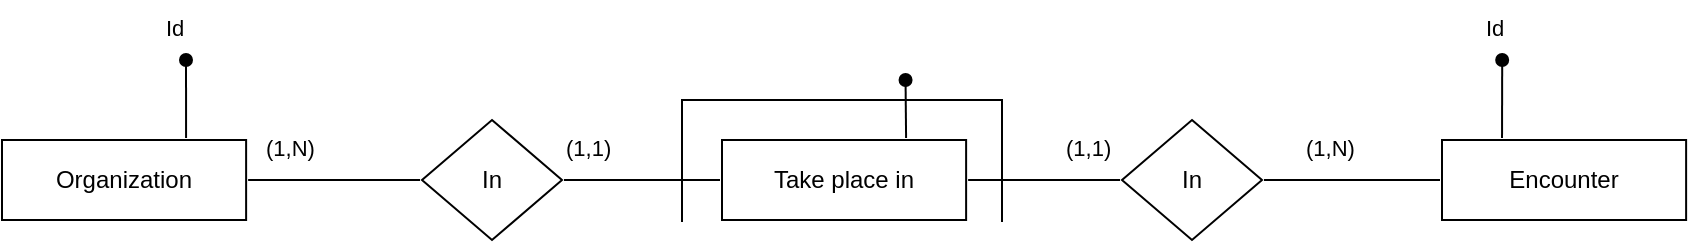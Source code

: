 <mxfile version="27.0.6">
  <diagram name="Pagina-1" id="1gc8Kz1TPsfYE95YT8WI">
    <mxGraphModel dx="946" dy="644" grid="1" gridSize="10" guides="1" tooltips="1" connect="1" arrows="1" fold="1" page="1" pageScale="1" pageWidth="827" pageHeight="1169" math="0" shadow="0">
      <root>
        <mxCell id="0" />
        <mxCell id="1" parent="0" />
        <mxCell id="pkrcJNsSYsQSPAc4JeAs-1" style="edgeStyle=none;rounded=0;orthogonalLoop=1;jettySize=auto;html=1;endArrow=none;startFill=0;" edge="1" parent="1">
          <mxGeometry relative="1" as="geometry">
            <mxPoint x="370" y="301" as="targetPoint" />
            <mxPoint x="530" y="301" as="sourcePoint" />
            <Array as="points">
              <mxPoint x="530" y="240" />
              <mxPoint x="450" y="240" />
              <mxPoint x="370" y="240" />
            </Array>
          </mxGeometry>
        </mxCell>
        <mxCell id="pkrcJNsSYsQSPAc4JeAs-2" style="edgeStyle=none;rounded=0;orthogonalLoop=1;jettySize=auto;html=1;exitX=0.75;exitY=0;exitDx=0;exitDy=0;endArrow=oval;endFill=1;" edge="1" parent="1" source="pkrcJNsSYsQSPAc4JeAs-3">
          <mxGeometry relative="1" as="geometry">
            <mxPoint x="481.778" y="230" as="targetPoint" />
          </mxGeometry>
        </mxCell>
        <mxCell id="pkrcJNsSYsQSPAc4JeAs-3" value="Take place in" style="whiteSpace=wrap;html=1;align=center;perimeterSpacing=1;rounded=0;strokeWidth=1;strokeColor=light-dark(#000000,#000000);fillStyle=solid;gradientColor=none;fillColor=light-dark(#FFFFFF,#FFFFFF);perimeter=rectanglePerimeter;fixDash=0;" vertex="1" parent="1">
          <mxGeometry x="390" y="260" width="122.06" height="40" as="geometry" />
        </mxCell>
        <mxCell id="pkrcJNsSYsQSPAc4JeAs-4" value="" style="edgeStyle=orthogonalEdgeStyle;rounded=0;orthogonalLoop=1;jettySize=auto;html=1;endArrow=none;startFill=0;" edge="1" parent="1" source="pkrcJNsSYsQSPAc4JeAs-6" target="pkrcJNsSYsQSPAc4JeAs-3">
          <mxGeometry relative="1" as="geometry" />
        </mxCell>
        <mxCell id="pkrcJNsSYsQSPAc4JeAs-5" value="" style="edgeStyle=none;rounded=0;orthogonalLoop=1;jettySize=auto;html=1;endArrow=none;startFill=0;" edge="1" parent="1" source="pkrcJNsSYsQSPAc4JeAs-6" target="pkrcJNsSYsQSPAc4JeAs-12">
          <mxGeometry relative="1" as="geometry" />
        </mxCell>
        <mxCell id="pkrcJNsSYsQSPAc4JeAs-6" value="In" style="shape=rhombus;perimeter=rhombusPerimeter;whiteSpace=wrap;html=1;align=center;fillColor=light-dark(#FFFFFF,#FFFFFF);strokeColor=light-dark(#000000,#000000);fillStyle=solid;fontColor=light-dark(#000000,#000000);perimeterSpacing=1;gradientColor=none;" vertex="1" parent="1">
          <mxGeometry x="590" y="250" width="70" height="60" as="geometry" />
        </mxCell>
        <mxCell id="pkrcJNsSYsQSPAc4JeAs-7" value="" style="rounded=0;orthogonalLoop=1;jettySize=auto;html=1;endArrow=none;startFill=0;" edge="1" parent="1" source="pkrcJNsSYsQSPAc4JeAs-8" target="pkrcJNsSYsQSPAc4JeAs-3">
          <mxGeometry relative="1" as="geometry" />
        </mxCell>
        <mxCell id="pkrcJNsSYsQSPAc4JeAs-8" value="In" style="shape=rhombus;perimeter=rhombusPerimeter;whiteSpace=wrap;html=1;align=center;fillColor=light-dark(#FFFFFF,#FFFFFF);strokeColor=light-dark(#000000,#000000);fillStyle=solid;fontColor=light-dark(#000000,#000000);perimeterSpacing=1;gradientColor=none;" vertex="1" parent="1">
          <mxGeometry x="240" y="250" width="70" height="60" as="geometry" />
        </mxCell>
        <mxCell id="pkrcJNsSYsQSPAc4JeAs-9" value="&lt;span style=&quot;color: rgb(0, 0, 0); font-family: Helvetica; font-size: 11px; font-style: normal; font-variant-ligatures: normal; font-variant-caps: normal; font-weight: 400; letter-spacing: normal; orphans: 2; text-align: center; text-indent: 0px; text-transform: none; widows: 2; word-spacing: 0px; -webkit-text-stroke-width: 0px; white-space: nowrap; background-color: rgb(255, 255, 255); text-decoration-thickness: initial; text-decoration-style: initial; text-decoration-color: initial; float: none; display: inline !important;&quot;&gt;(1,1)&lt;/span&gt;" style="text;whiteSpace=wrap;html=1;" vertex="1" parent="1">
          <mxGeometry x="310" y="250" width="30" height="30" as="geometry" />
        </mxCell>
        <mxCell id="pkrcJNsSYsQSPAc4JeAs-10" value="&lt;span style=&quot;color: rgb(0, 0, 0); font-family: Helvetica; font-size: 11px; font-style: normal; font-variant-ligatures: normal; font-variant-caps: normal; font-weight: 400; letter-spacing: normal; orphans: 2; text-align: center; text-indent: 0px; text-transform: none; widows: 2; word-spacing: 0px; -webkit-text-stroke-width: 0px; white-space: nowrap; background-color: rgb(255, 255, 255); text-decoration-thickness: initial; text-decoration-style: initial; text-decoration-color: initial; float: none; display: inline !important;&quot;&gt;(1,1)&lt;/span&gt;" style="text;whiteSpace=wrap;html=1;" vertex="1" parent="1">
          <mxGeometry x="560" y="250" width="30" height="30" as="geometry" />
        </mxCell>
        <mxCell id="pkrcJNsSYsQSPAc4JeAs-11" style="edgeStyle=none;rounded=0;orthogonalLoop=1;jettySize=auto;html=1;exitX=0.25;exitY=0;exitDx=0;exitDy=0;endArrow=oval;endFill=1;" edge="1" parent="1" source="pkrcJNsSYsQSPAc4JeAs-12">
          <mxGeometry relative="1" as="geometry">
            <mxPoint x="780.095" y="220" as="targetPoint" />
          </mxGeometry>
        </mxCell>
        <mxCell id="pkrcJNsSYsQSPAc4JeAs-12" value="Encounter" style="whiteSpace=wrap;html=1;align=center;perimeterSpacing=1;rounded=0;strokeWidth=1;strokeColor=light-dark(#000000,#000000);fillStyle=solid;gradientColor=none;fillColor=light-dark(#FFFFFF,#FFFFFF);perimeter=rectanglePerimeter;fixDash=0;" vertex="1" parent="1">
          <mxGeometry x="750" y="260" width="122.06" height="40" as="geometry" />
        </mxCell>
        <mxCell id="pkrcJNsSYsQSPAc4JeAs-13" style="edgeStyle=none;rounded=0;orthogonalLoop=1;jettySize=auto;html=1;exitX=1;exitY=0.5;exitDx=0;exitDy=0;entryX=0;entryY=0.5;entryDx=0;entryDy=0;endArrow=none;endFill=1;startFill=0;" edge="1" parent="1" source="pkrcJNsSYsQSPAc4JeAs-15" target="pkrcJNsSYsQSPAc4JeAs-8">
          <mxGeometry relative="1" as="geometry" />
        </mxCell>
        <mxCell id="pkrcJNsSYsQSPAc4JeAs-14" style="edgeStyle=none;rounded=0;orthogonalLoop=1;jettySize=auto;html=1;exitX=0.75;exitY=0;exitDx=0;exitDy=0;endArrow=oval;endFill=1;" edge="1" parent="1" source="pkrcJNsSYsQSPAc4JeAs-15">
          <mxGeometry relative="1" as="geometry">
            <mxPoint x="122" y="220" as="targetPoint" />
          </mxGeometry>
        </mxCell>
        <mxCell id="pkrcJNsSYsQSPAc4JeAs-15" value="&lt;span style=&quot;text-wrap-mode: nowrap;&quot;&gt;Organization&lt;/span&gt;" style="whiteSpace=wrap;html=1;align=center;perimeterSpacing=1;rounded=0;strokeWidth=1;strokeColor=light-dark(#000000,#000000);fillStyle=solid;gradientColor=none;fillColor=light-dark(#FFFFFF,#FFFFFF);perimeter=rectanglePerimeter;fixDash=0;" vertex="1" parent="1">
          <mxGeometry x="30" y="260" width="122.06" height="40" as="geometry" />
        </mxCell>
        <mxCell id="pkrcJNsSYsQSPAc4JeAs-16" value="&lt;span style=&quot;color: rgb(0, 0, 0); font-family: Helvetica; font-size: 11px; font-style: normal; font-variant-ligatures: normal; font-variant-caps: normal; font-weight: 400; letter-spacing: normal; orphans: 2; text-align: center; text-indent: 0px; text-transform: none; widows: 2; word-spacing: 0px; -webkit-text-stroke-width: 0px; white-space: nowrap; background-color: rgb(255, 255, 255); text-decoration-thickness: initial; text-decoration-style: initial; text-decoration-color: initial; display: inline !important; float: none;&quot;&gt;(1,N)&lt;/span&gt;" style="text;whiteSpace=wrap;html=1;" vertex="1" parent="1">
          <mxGeometry x="680" y="250" width="60" height="40" as="geometry" />
        </mxCell>
        <mxCell id="pkrcJNsSYsQSPAc4JeAs-17" value="&lt;div style=&quot;text-align: center;&quot;&gt;&lt;span style=&quot;font-size: 11px; text-wrap-mode: nowrap; background-color: rgb(255, 255, 255);&quot;&gt;Id&lt;/span&gt;&lt;/div&gt;" style="text;whiteSpace=wrap;html=1;" vertex="1" parent="1">
          <mxGeometry x="110" y="190" width="60" height="40" as="geometry" />
        </mxCell>
        <mxCell id="pkrcJNsSYsQSPAc4JeAs-18" value="&lt;div style=&quot;text-align: center;&quot;&gt;&lt;span style=&quot;color: light-dark(rgb(0, 0, 0), rgb(255, 255, 255)); font-size: 11px; text-wrap-mode: nowrap; background-color: rgb(255, 255, 255);&quot;&gt;Id&lt;/span&gt;&lt;/div&gt;" style="text;whiteSpace=wrap;html=1;" vertex="1" parent="1">
          <mxGeometry x="770" y="190" width="20" height="20" as="geometry" />
        </mxCell>
        <mxCell id="pkrcJNsSYsQSPAc4JeAs-19" value="&lt;span style=&quot;color: rgb(0, 0, 0); font-family: Helvetica; font-size: 11px; font-style: normal; font-variant-ligatures: normal; font-variant-caps: normal; font-weight: 400; letter-spacing: normal; orphans: 2; text-align: center; text-indent: 0px; text-transform: none; widows: 2; word-spacing: 0px; -webkit-text-stroke-width: 0px; white-space: nowrap; background-color: rgb(255, 255, 255); text-decoration-thickness: initial; text-decoration-style: initial; text-decoration-color: initial; display: inline !important; float: none;&quot;&gt;(1,N)&lt;/span&gt;" style="text;whiteSpace=wrap;html=1;" vertex="1" parent="1">
          <mxGeometry x="160" y="250" width="60" height="40" as="geometry" />
        </mxCell>
      </root>
    </mxGraphModel>
  </diagram>
</mxfile>
